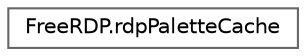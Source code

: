 digraph "Graphical Class Hierarchy"
{
 // LATEX_PDF_SIZE
  bgcolor="transparent";
  edge [fontname=Helvetica,fontsize=10,labelfontname=Helvetica,labelfontsize=10];
  node [fontname=Helvetica,fontsize=10,shape=box,height=0.2,width=0.4];
  rankdir="LR";
  Node0 [id="Node000000",label="FreeRDP.rdpPaletteCache",height=0.2,width=0.4,color="grey40", fillcolor="white", style="filled",URL="$struct_free_r_d_p_1_1rdp_palette_cache.html",tooltip=" "];
}
